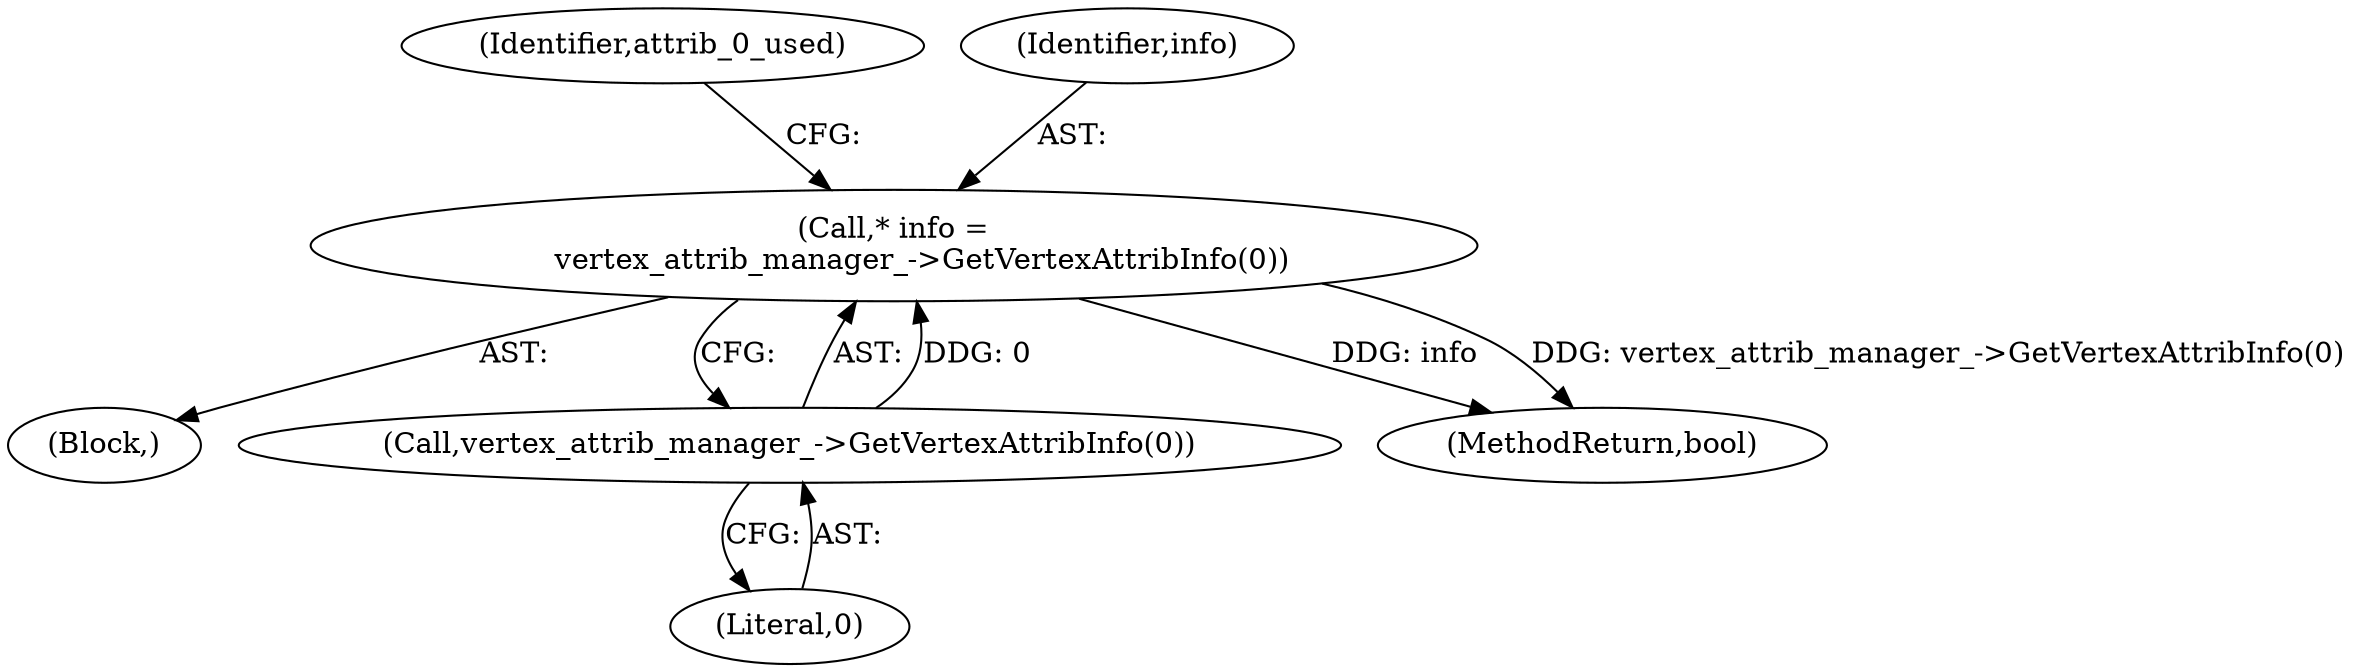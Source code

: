 digraph "0_Chrome_3aad1a37affb1ab70d1897f2b03eb8c077264984_1@pointer" {
"1000118" [label="(Call,* info =\n      vertex_attrib_manager_->GetVertexAttribInfo(0))"];
"1000120" [label="(Call,vertex_attrib_manager_->GetVertexAttribInfo(0))"];
"1000120" [label="(Call,vertex_attrib_manager_->GetVertexAttribInfo(0))"];
"1000124" [label="(Identifier,attrib_0_used)"];
"1000118" [label="(Call,* info =\n      vertex_attrib_manager_->GetVertexAttribInfo(0))"];
"1000121" [label="(Literal,0)"];
"1000119" [label="(Identifier,info)"];
"1000104" [label="(Block,)"];
"1000303" [label="(MethodReturn,bool)"];
"1000118" -> "1000104"  [label="AST: "];
"1000118" -> "1000120"  [label="CFG: "];
"1000119" -> "1000118"  [label="AST: "];
"1000120" -> "1000118"  [label="AST: "];
"1000124" -> "1000118"  [label="CFG: "];
"1000118" -> "1000303"  [label="DDG: info"];
"1000118" -> "1000303"  [label="DDG: vertex_attrib_manager_->GetVertexAttribInfo(0)"];
"1000120" -> "1000118"  [label="DDG: 0"];
"1000120" -> "1000121"  [label="CFG: "];
"1000121" -> "1000120"  [label="AST: "];
}
